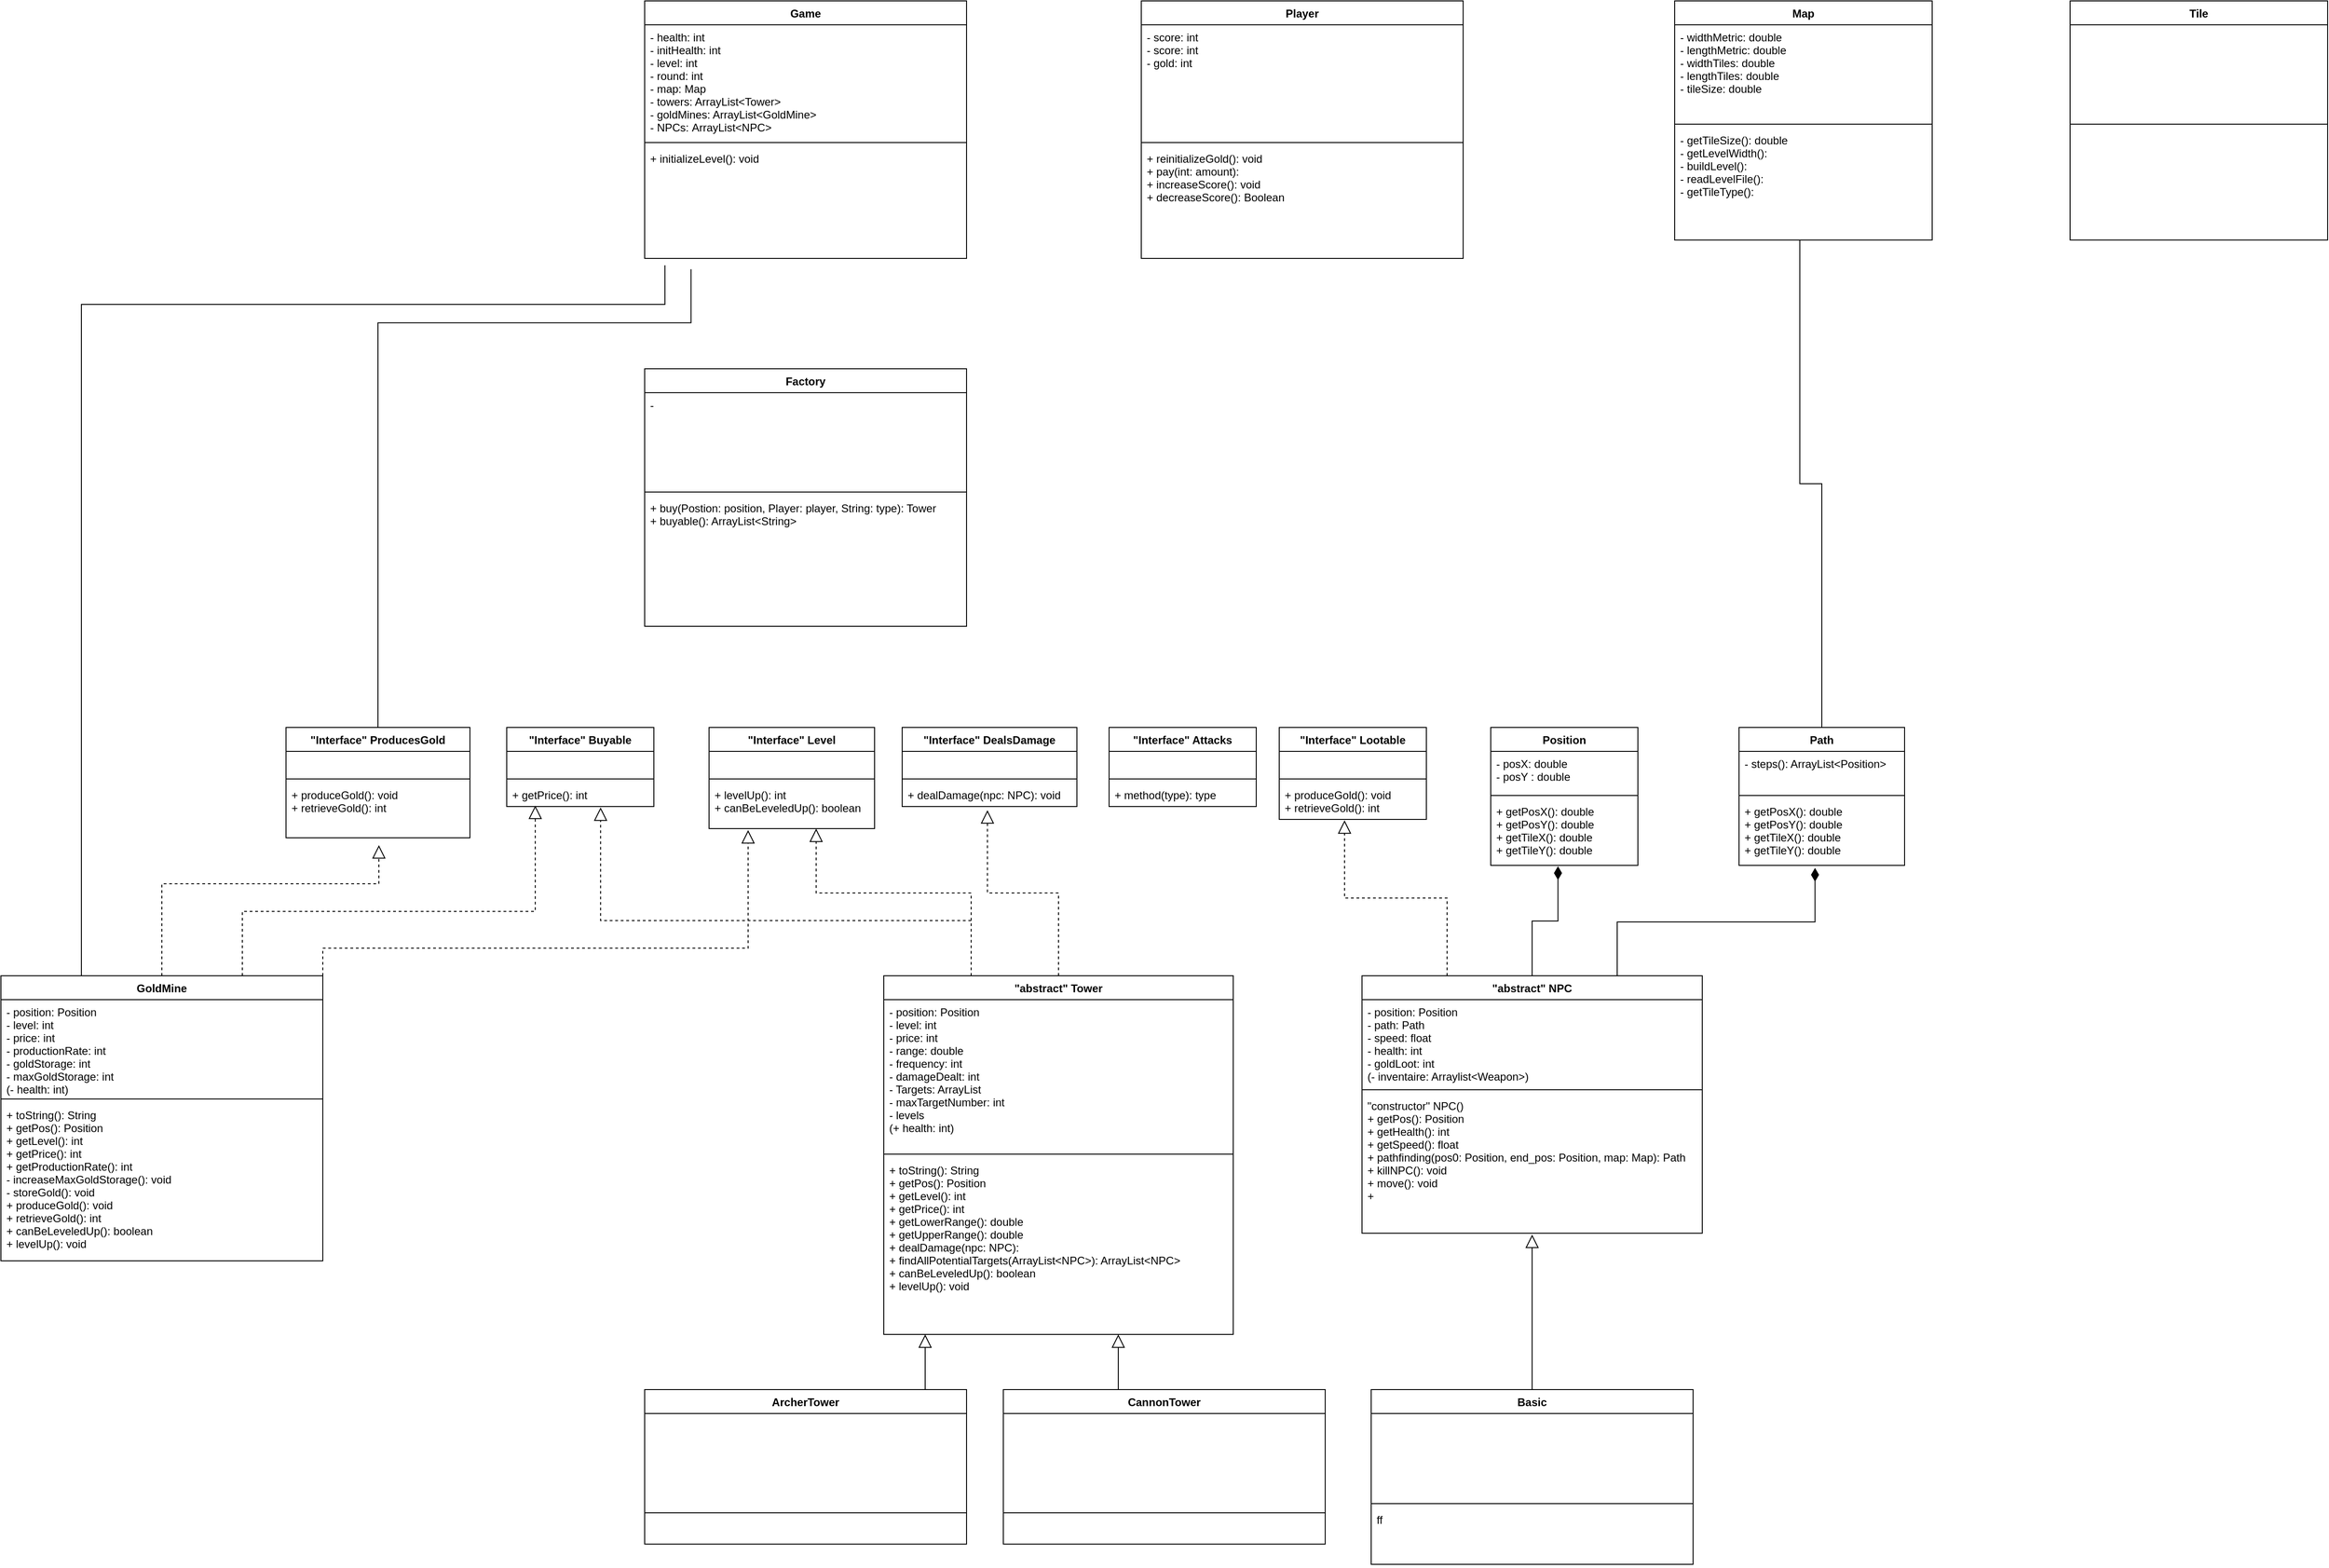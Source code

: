 <mxfile version="12.9.6" type="github">
  <diagram id="NNECZiqNOSkTc29g-7aL" name="Page-1">
    <mxGraphModel dx="4136" dy="3113" grid="1" gridSize="10" guides="1" tooltips="1" connect="1" arrows="1" fold="1" page="0" pageScale="1" pageWidth="827" pageHeight="1169" math="0" shadow="0">
      <root>
        <mxCell id="0" />
        <mxCell id="1" parent="0" />
        <mxCell id="-blke6RGVs8M9DFogeQN-33" style="edgeStyle=elbowEdgeStyle;rounded=0;orthogonalLoop=1;jettySize=auto;html=1;exitX=0.75;exitY=0;exitDx=0;exitDy=0;entryX=0.459;entryY=1.038;entryDx=0;entryDy=0;endArrow=diamondThin;endFill=1;endSize=12;startSize=12;elbow=vertical;entryPerimeter=0;" parent="1" source="-blke6RGVs8M9DFogeQN-1" target="-blke6RGVs8M9DFogeQN-32" edge="1">
          <mxGeometry relative="1" as="geometry" />
        </mxCell>
        <mxCell id="-blke6RGVs8M9DFogeQN-45" value="" style="endArrow=block;html=1;exitX=0.5;exitY=0;exitDx=0;exitDy=0;entryX=0.5;entryY=1.01;entryDx=0;entryDy=0;entryPerimeter=0;endFill=0;edgeStyle=elbowEdgeStyle;elbow=vertical;endSize=12;" parent="1" source="-blke6RGVs8M9DFogeQN-35" target="-blke6RGVs8M9DFogeQN-4" edge="1">
          <mxGeometry width="50" height="50" relative="1" as="geometry">
            <mxPoint x="400" y="320" as="sourcePoint" />
            <mxPoint x="450" y="270" as="targetPoint" />
          </mxGeometry>
        </mxCell>
        <mxCell id="4bugIhrhgZ2t9Fx5-nUz-19" value="" style="endArrow=diamondThin;html=1;entryX=0.457;entryY=1.012;entryDx=0;entryDy=0;endFill=1;entryPerimeter=0;exitX=0.5;exitY=0;exitDx=0;exitDy=0;endSize=12;edgeStyle=elbowEdgeStyle;elbow=vertical;startSize=12;rounded=0;" edge="1" parent="1" source="-blke6RGVs8M9DFogeQN-1" target="-blke6RGVs8M9DFogeQN-28">
          <mxGeometry width="50" height="50" relative="1" as="geometry">
            <mxPoint x="490" y="60" as="sourcePoint" />
            <mxPoint x="800" y="84" as="targetPoint" />
          </mxGeometry>
        </mxCell>
        <mxCell id="4bugIhrhgZ2t9Fx5-nUz-33" value="" style="edgeStyle=elbowEdgeStyle;rounded=0;orthogonalLoop=1;jettySize=auto;html=1;endArrow=none;endFill=0;startArrow=block;startFill=0;endSize=12;startSize=12;" edge="1" parent="1" source="4bugIhrhgZ2t9Fx5-nUz-23" target="4bugIhrhgZ2t9Fx5-nUz-29">
          <mxGeometry relative="1" as="geometry" />
        </mxCell>
        <mxCell id="4bugIhrhgZ2t9Fx5-nUz-38" value="" style="edgeStyle=elbowEdgeStyle;rounded=0;orthogonalLoop=1;jettySize=auto;html=1;startArrow=block;startFill=0;endArrow=none;endFill=0;endSize=12;startSize=12;" edge="1" parent="1" source="4bugIhrhgZ2t9Fx5-nUz-23" target="4bugIhrhgZ2t9Fx5-nUz-34">
          <mxGeometry relative="1" as="geometry" />
        </mxCell>
        <mxCell id="4bugIhrhgZ2t9Fx5-nUz-40" style="edgeStyle=elbowEdgeStyle;rounded=0;orthogonalLoop=1;jettySize=auto;html=1;entryX=0.5;entryY=0;entryDx=0;entryDy=0;startArrow=none;startFill=0;endArrow=none;endFill=0;elbow=vertical;endSize=12;startSize=12;exitX=0.486;exitY=1.002;exitDx=0;exitDy=0;exitPerimeter=0;" edge="1" parent="1" source="4bugIhrhgZ2t9Fx5-nUz-74" target="-blke6RGVs8M9DFogeQN-29">
          <mxGeometry relative="1" as="geometry">
            <mxPoint x="730" y="-106" as="sourcePoint" />
          </mxGeometry>
        </mxCell>
        <mxCell id="4bugIhrhgZ2t9Fx5-nUz-43" style="edgeStyle=elbowEdgeStyle;rounded=0;orthogonalLoop=1;jettySize=auto;html=1;exitX=0.5;exitY=0;exitDx=0;exitDy=0;entryX=0.488;entryY=1.154;entryDx=0;entryDy=0;startArrow=none;startFill=0;endArrow=block;endFill=0;dashed=1;entryPerimeter=0;elbow=vertical;endSize=12;startSize=12;" edge="1" parent="1" source="4bugIhrhgZ2t9Fx5-nUz-23" target="-blke6RGVs8M9DFogeQN-59">
          <mxGeometry relative="1" as="geometry" />
        </mxCell>
        <mxCell id="4bugIhrhgZ2t9Fx5-nUz-50" style="edgeStyle=elbowEdgeStyle;rounded=0;orthogonalLoop=1;jettySize=auto;elbow=vertical;html=1;exitX=0.5;exitY=0;exitDx=0;exitDy=0;entryX=0.505;entryY=1.133;entryDx=0;entryDy=0;entryPerimeter=0;dashed=1;startArrow=none;startFill=0;endArrow=block;endFill=0;endSize=12;" edge="1" parent="1" source="-blke6RGVs8M9DFogeQN-73" target="-blke6RGVs8M9DFogeQN-80">
          <mxGeometry relative="1" as="geometry">
            <Array as="points">
              <mxPoint x="-970" y="-40" />
            </Array>
          </mxGeometry>
        </mxCell>
        <mxCell id="4bugIhrhgZ2t9Fx5-nUz-51" style="edgeStyle=elbowEdgeStyle;rounded=0;orthogonalLoop=1;jettySize=auto;elbow=vertical;html=1;exitX=0.75;exitY=0;exitDx=0;exitDy=0;dashed=1;startArrow=none;startFill=0;endArrow=block;endFill=0;endSize=12;entryX=0.194;entryY=0.962;entryDx=0;entryDy=0;entryPerimeter=0;" edge="1" parent="1" source="-blke6RGVs8M9DFogeQN-73" target="-blke6RGVs8M9DFogeQN-63">
          <mxGeometry relative="1" as="geometry">
            <mxPoint x="-200" y="-25" as="targetPoint" />
            <Array as="points">
              <mxPoint x="-560" y="-10" />
              <mxPoint x="-410" y="-40" />
              <mxPoint x="-200" y="-26" />
            </Array>
          </mxGeometry>
        </mxCell>
        <mxCell id="4bugIhrhgZ2t9Fx5-nUz-52" style="edgeStyle=elbowEdgeStyle;rounded=0;orthogonalLoop=1;jettySize=auto;elbow=vertical;html=1;exitX=0.25;exitY=0;exitDx=0;exitDy=0;entryX=0.444;entryY=1.025;entryDx=0;entryDy=0;entryPerimeter=0;dashed=1;startArrow=none;startFill=0;startSize=12;endArrow=block;endFill=0;endSize=12;strokeWidth=1;" edge="1" parent="1" source="-blke6RGVs8M9DFogeQN-1" target="4bugIhrhgZ2t9Fx5-nUz-4">
          <mxGeometry relative="1" as="geometry" />
        </mxCell>
        <mxCell id="4bugIhrhgZ2t9Fx5-nUz-48" value="" style="endArrow=block;endFill=0;endSize=12;html=1;exitX=0.25;exitY=0;exitDx=0;exitDy=0;entryX=0.638;entryY=1.038;entryDx=0;entryDy=0;entryPerimeter=0;edgeStyle=elbowEdgeStyle;elbow=vertical;rounded=0;dashed=1;strokeWidth=1;" edge="1" parent="1" source="4bugIhrhgZ2t9Fx5-nUz-23" target="-blke6RGVs8M9DFogeQN-63">
          <mxGeometry width="160" relative="1" as="geometry">
            <mxPoint x="-100" y="10" as="sourcePoint" />
            <mxPoint x="3" y="-90" as="targetPoint" />
            <Array as="points">
              <mxPoint x="-240" />
            </Array>
          </mxGeometry>
        </mxCell>
        <mxCell id="-blke6RGVs8M9DFogeQN-25" value="Position" style="swimlane;fontStyle=1;align=center;verticalAlign=top;childLayout=stackLayout;horizontal=1;startSize=26;horizontalStack=0;resizeParent=1;resizeParentMax=0;resizeLast=0;collapsible=1;marginBottom=0;" parent="1" vertex="1">
          <mxGeometry x="440" y="-210" width="160" height="150" as="geometry" />
        </mxCell>
        <mxCell id="-blke6RGVs8M9DFogeQN-26" value="- posX: double&#xa;- posY : double" style="text;strokeColor=none;fillColor=none;align=left;verticalAlign=top;spacingLeft=4;spacingRight=4;overflow=hidden;rotatable=0;points=[[0,0.5],[1,0.5]];portConstraint=eastwest;" parent="-blke6RGVs8M9DFogeQN-25" vertex="1">
          <mxGeometry y="26" width="160" height="44" as="geometry" />
        </mxCell>
        <mxCell id="-blke6RGVs8M9DFogeQN-27" value="" style="line;strokeWidth=1;fillColor=none;align=left;verticalAlign=middle;spacingTop=-1;spacingLeft=3;spacingRight=3;rotatable=0;labelPosition=right;points=[];portConstraint=eastwest;" parent="-blke6RGVs8M9DFogeQN-25" vertex="1">
          <mxGeometry y="70" width="160" height="8" as="geometry" />
        </mxCell>
        <mxCell id="-blke6RGVs8M9DFogeQN-28" value="+ getPosX(): double&#xa;+ getPosY(): double&#xa;+ getTileX(): double&#xa;+ getTileY(): double" style="text;strokeColor=none;fillColor=none;align=left;verticalAlign=top;spacingLeft=4;spacingRight=4;overflow=hidden;rotatable=0;points=[[0,0.5],[1,0.5]];portConstraint=eastwest;" parent="-blke6RGVs8M9DFogeQN-25" vertex="1">
          <mxGeometry y="78" width="160" height="72" as="geometry" />
        </mxCell>
        <mxCell id="4bugIhrhgZ2t9Fx5-nUz-57" style="edgeStyle=elbowEdgeStyle;rounded=0;orthogonalLoop=1;jettySize=auto;elbow=vertical;html=1;exitX=0.25;exitY=0;exitDx=0;exitDy=0;entryX=0.647;entryY=1;entryDx=0;entryDy=0;entryPerimeter=0;dashed=1;startArrow=none;startFill=0;startSize=12;endArrow=block;endFill=0;endSize=12;strokeWidth=1;" edge="1" parent="1" source="4bugIhrhgZ2t9Fx5-nUz-23" target="4bugIhrhgZ2t9Fx5-nUz-56">
          <mxGeometry relative="1" as="geometry">
            <Array as="points">
              <mxPoint x="-250" y="-30" />
              <mxPoint x="-230" y="-50" />
            </Array>
          </mxGeometry>
        </mxCell>
        <mxCell id="4bugIhrhgZ2t9Fx5-nUz-23" value="&quot;abstract&quot; Tower" style="swimlane;fontStyle=1;align=center;verticalAlign=top;childLayout=stackLayout;horizontal=1;startSize=26;horizontalStack=0;resizeParent=1;resizeParentMax=0;resizeLast=0;collapsible=1;marginBottom=0;" vertex="1" parent="1">
          <mxGeometry x="-220" y="60" width="380" height="390" as="geometry" />
        </mxCell>
        <mxCell id="4bugIhrhgZ2t9Fx5-nUz-24" value="- position: Position&#xa;- level: int&#xa;- price: int&#xa;- range: double&#xa;- frequency: int&#xa;- damageDealt: int&#xa;- Targets: ArrayList&#xa;- maxTargetNumber: int&#xa;- levels&#xa;(+ health: int)" style="text;strokeColor=none;fillColor=none;align=left;verticalAlign=top;spacingLeft=4;spacingRight=4;overflow=hidden;rotatable=0;points=[[0,0.5],[1,0.5]];portConstraint=eastwest;" vertex="1" parent="4bugIhrhgZ2t9Fx5-nUz-23">
          <mxGeometry y="26" width="380" height="164" as="geometry" />
        </mxCell>
        <mxCell id="4bugIhrhgZ2t9Fx5-nUz-25" value="" style="line;strokeWidth=1;fillColor=none;align=left;verticalAlign=middle;spacingTop=-1;spacingLeft=3;spacingRight=3;rotatable=0;labelPosition=right;points=[];portConstraint=eastwest;" vertex="1" parent="4bugIhrhgZ2t9Fx5-nUz-23">
          <mxGeometry y="190" width="380" height="8" as="geometry" />
        </mxCell>
        <mxCell id="4bugIhrhgZ2t9Fx5-nUz-26" value="+ toString(): String&#xa;+ getPos(): Position&#xa;+ getLevel(): int&#xa;+ getPrice(): int&#xa;+ getLowerRange(): double&#xa;+ getUpperRange(): double&#xa;+ dealDamage(npc: NPC): &#xa;+ findAllPotentialTargets(ArrayList&lt;NPC&gt;): ArrayList&lt;NPC&gt;&#xa;+ canBeLeveledUp(): boolean&#xa;+ levelUp(): void" style="text;strokeColor=none;fillColor=none;align=left;verticalAlign=top;spacingLeft=4;spacingRight=4;overflow=hidden;rotatable=0;points=[[0,0.5],[1,0.5]];portConstraint=eastwest;" vertex="1" parent="4bugIhrhgZ2t9Fx5-nUz-23">
          <mxGeometry y="198" width="380" height="192" as="geometry" />
        </mxCell>
        <mxCell id="4bugIhrhgZ2t9Fx5-nUz-1" value="&quot;Interface&quot; Lootable" style="swimlane;fontStyle=1;align=center;verticalAlign=top;childLayout=stackLayout;horizontal=1;startSize=26;horizontalStack=0;resizeParent=1;resizeParentMax=0;resizeLast=0;collapsible=1;marginBottom=0;" vertex="1" parent="1">
          <mxGeometry x="210" y="-210" width="160" height="100" as="geometry" />
        </mxCell>
        <mxCell id="4bugIhrhgZ2t9Fx5-nUz-2" value=" " style="text;strokeColor=none;fillColor=none;align=left;verticalAlign=top;spacingLeft=4;spacingRight=4;overflow=hidden;rotatable=0;points=[[0,0.5],[1,0.5]];portConstraint=eastwest;" vertex="1" parent="4bugIhrhgZ2t9Fx5-nUz-1">
          <mxGeometry y="26" width="160" height="26" as="geometry" />
        </mxCell>
        <mxCell id="4bugIhrhgZ2t9Fx5-nUz-3" value="" style="line;strokeWidth=1;fillColor=none;align=left;verticalAlign=middle;spacingTop=-1;spacingLeft=3;spacingRight=3;rotatable=0;labelPosition=right;points=[];portConstraint=eastwest;" vertex="1" parent="4bugIhrhgZ2t9Fx5-nUz-1">
          <mxGeometry y="52" width="160" height="8" as="geometry" />
        </mxCell>
        <mxCell id="4bugIhrhgZ2t9Fx5-nUz-4" value="+ produceGold(): void&#xa;+ retrieveGold(): int" style="text;strokeColor=none;fillColor=none;align=left;verticalAlign=top;spacingLeft=4;spacingRight=4;overflow=hidden;rotatable=0;points=[[0,0.5],[1,0.5]];portConstraint=eastwest;" vertex="1" parent="4bugIhrhgZ2t9Fx5-nUz-1">
          <mxGeometry y="60" width="160" height="40" as="geometry" />
        </mxCell>
        <mxCell id="-blke6RGVs8M9DFogeQN-52" value="&quot;Interface&quot; Attacks" style="swimlane;fontStyle=1;align=center;verticalAlign=top;childLayout=stackLayout;horizontal=1;startSize=26;horizontalStack=0;resizeParent=1;resizeParentMax=0;resizeLast=0;collapsible=1;marginBottom=0;" parent="1" vertex="1">
          <mxGeometry x="25" y="-210" width="160" height="86" as="geometry" />
        </mxCell>
        <mxCell id="-blke6RGVs8M9DFogeQN-53" value=" " style="text;strokeColor=none;fillColor=none;align=left;verticalAlign=top;spacingLeft=4;spacingRight=4;overflow=hidden;rotatable=0;points=[[0,0.5],[1,0.5]];portConstraint=eastwest;" parent="-blke6RGVs8M9DFogeQN-52" vertex="1">
          <mxGeometry y="26" width="160" height="26" as="geometry" />
        </mxCell>
        <mxCell id="-blke6RGVs8M9DFogeQN-54" value="" style="line;strokeWidth=1;fillColor=none;align=left;verticalAlign=middle;spacingTop=-1;spacingLeft=3;spacingRight=3;rotatable=0;labelPosition=right;points=[];portConstraint=eastwest;" parent="-blke6RGVs8M9DFogeQN-52" vertex="1">
          <mxGeometry y="52" width="160" height="8" as="geometry" />
        </mxCell>
        <mxCell id="-blke6RGVs8M9DFogeQN-55" value="+ method(type): type" style="text;strokeColor=none;fillColor=none;align=left;verticalAlign=top;spacingLeft=4;spacingRight=4;overflow=hidden;rotatable=0;points=[[0,0.5],[1,0.5]];portConstraint=eastwest;" parent="-blke6RGVs8M9DFogeQN-52" vertex="1">
          <mxGeometry y="60" width="160" height="26" as="geometry" />
        </mxCell>
        <mxCell id="4bugIhrhgZ2t9Fx5-nUz-29" value="ArcherTower" style="swimlane;fontStyle=1;align=center;verticalAlign=top;childLayout=stackLayout;horizontal=1;startSize=26;horizontalStack=0;resizeParent=1;resizeParentMax=0;resizeLast=0;collapsible=1;marginBottom=0;" vertex="1" parent="1">
          <mxGeometry x="-480" y="510" width="350" height="168" as="geometry" />
        </mxCell>
        <mxCell id="4bugIhrhgZ2t9Fx5-nUz-30" value=" " style="text;strokeColor=none;fillColor=none;align=left;verticalAlign=top;spacingLeft=4;spacingRight=4;overflow=hidden;rotatable=0;points=[[0,0.5],[1,0.5]];portConstraint=eastwest;" vertex="1" parent="4bugIhrhgZ2t9Fx5-nUz-29">
          <mxGeometry y="26" width="350" height="104" as="geometry" />
        </mxCell>
        <mxCell id="4bugIhrhgZ2t9Fx5-nUz-31" value="" style="line;strokeWidth=1;fillColor=none;align=left;verticalAlign=middle;spacingTop=-1;spacingLeft=3;spacingRight=3;rotatable=0;labelPosition=right;points=[];portConstraint=eastwest;" vertex="1" parent="4bugIhrhgZ2t9Fx5-nUz-29">
          <mxGeometry y="130" width="350" height="8" as="geometry" />
        </mxCell>
        <mxCell id="4bugIhrhgZ2t9Fx5-nUz-32" value=" " style="text;strokeColor=none;fillColor=none;align=left;verticalAlign=top;spacingLeft=4;spacingRight=4;overflow=hidden;rotatable=0;points=[[0,0.5],[1,0.5]];portConstraint=eastwest;" vertex="1" parent="4bugIhrhgZ2t9Fx5-nUz-29">
          <mxGeometry y="138" width="350" height="30" as="geometry" />
        </mxCell>
        <mxCell id="4bugIhrhgZ2t9Fx5-nUz-34" value="CannonTower" style="swimlane;fontStyle=1;align=center;verticalAlign=top;childLayout=stackLayout;horizontal=1;startSize=26;horizontalStack=0;resizeParent=1;resizeParentMax=0;resizeLast=0;collapsible=1;marginBottom=0;" vertex="1" parent="1">
          <mxGeometry x="-90" y="510" width="350" height="168" as="geometry" />
        </mxCell>
        <mxCell id="4bugIhrhgZ2t9Fx5-nUz-35" value=" " style="text;strokeColor=none;fillColor=none;align=left;verticalAlign=top;spacingLeft=4;spacingRight=4;overflow=hidden;rotatable=0;points=[[0,0.5],[1,0.5]];portConstraint=eastwest;" vertex="1" parent="4bugIhrhgZ2t9Fx5-nUz-34">
          <mxGeometry y="26" width="350" height="104" as="geometry" />
        </mxCell>
        <mxCell id="4bugIhrhgZ2t9Fx5-nUz-36" value="" style="line;strokeWidth=1;fillColor=none;align=left;verticalAlign=middle;spacingTop=-1;spacingLeft=3;spacingRight=3;rotatable=0;labelPosition=right;points=[];portConstraint=eastwest;" vertex="1" parent="4bugIhrhgZ2t9Fx5-nUz-34">
          <mxGeometry y="130" width="350" height="8" as="geometry" />
        </mxCell>
        <mxCell id="4bugIhrhgZ2t9Fx5-nUz-37" value=" " style="text;strokeColor=none;fillColor=none;align=left;verticalAlign=top;spacingLeft=4;spacingRight=4;overflow=hidden;rotatable=0;points=[[0,0.5],[1,0.5]];portConstraint=eastwest;" vertex="1" parent="4bugIhrhgZ2t9Fx5-nUz-34">
          <mxGeometry y="138" width="350" height="30" as="geometry" />
        </mxCell>
        <mxCell id="4bugIhrhgZ2t9Fx5-nUz-63" style="edgeStyle=elbowEdgeStyle;rounded=0;orthogonalLoop=1;jettySize=auto;elbow=vertical;html=1;exitX=0.5;exitY=0;exitDx=0;exitDy=0;entryX=0.144;entryY=1.096;entryDx=0;entryDy=0;entryPerimeter=0;startArrow=none;startFill=0;startSize=12;endArrow=none;endFill=0;endSize=12;strokeWidth=1;" edge="1" parent="1" source="-blke6RGVs8M9DFogeQN-77" target="-blke6RGVs8M9DFogeQN-88">
          <mxGeometry relative="1" as="geometry">
            <Array as="points">
              <mxPoint x="-610" y="-650" />
              <mxPoint x="-600" y="-580" />
            </Array>
          </mxGeometry>
        </mxCell>
        <mxCell id="-blke6RGVs8M9DFogeQN-77" value="&quot;Interface&quot; ProducesGold" style="swimlane;fontStyle=1;align=center;verticalAlign=top;childLayout=stackLayout;horizontal=1;startSize=26;horizontalStack=0;resizeParent=1;resizeParentMax=0;resizeLast=0;collapsible=1;marginBottom=0;" parent="1" vertex="1">
          <mxGeometry x="-870" y="-210" width="200" height="120" as="geometry" />
        </mxCell>
        <mxCell id="-blke6RGVs8M9DFogeQN-78" value=" " style="text;strokeColor=none;fillColor=none;align=left;verticalAlign=top;spacingLeft=4;spacingRight=4;overflow=hidden;rotatable=0;points=[[0,0.5],[1,0.5]];portConstraint=eastwest;" parent="-blke6RGVs8M9DFogeQN-77" vertex="1">
          <mxGeometry y="26" width="200" height="26" as="geometry" />
        </mxCell>
        <mxCell id="-blke6RGVs8M9DFogeQN-79" value="" style="line;strokeWidth=1;fillColor=none;align=left;verticalAlign=middle;spacingTop=-1;spacingLeft=3;spacingRight=3;rotatable=0;labelPosition=right;points=[];portConstraint=eastwest;" parent="-blke6RGVs8M9DFogeQN-77" vertex="1">
          <mxGeometry y="52" width="200" height="8" as="geometry" />
        </mxCell>
        <mxCell id="-blke6RGVs8M9DFogeQN-80" value="+ produceGold(): void&#xa;+ retrieveGold(): int" style="text;strokeColor=none;fillColor=none;align=left;verticalAlign=top;spacingLeft=4;spacingRight=4;overflow=hidden;rotatable=0;points=[[0,0.5],[1,0.5]];portConstraint=eastwest;" parent="-blke6RGVs8M9DFogeQN-77" vertex="1">
          <mxGeometry y="60" width="200" height="60" as="geometry" />
        </mxCell>
        <mxCell id="-blke6RGVs8M9DFogeQN-60" value="&quot;Interface&quot; Buyable" style="swimlane;fontStyle=1;align=center;verticalAlign=top;childLayout=stackLayout;horizontal=1;startSize=26;horizontalStack=0;resizeParent=1;resizeParentMax=0;resizeLast=0;collapsible=1;marginBottom=0;" parent="1" vertex="1">
          <mxGeometry x="-630" y="-210" width="160" height="86" as="geometry" />
        </mxCell>
        <mxCell id="-blke6RGVs8M9DFogeQN-61" value=" " style="text;strokeColor=none;fillColor=none;align=left;verticalAlign=top;spacingLeft=4;spacingRight=4;overflow=hidden;rotatable=0;points=[[0,0.5],[1,0.5]];portConstraint=eastwest;" parent="-blke6RGVs8M9DFogeQN-60" vertex="1">
          <mxGeometry y="26" width="160" height="26" as="geometry" />
        </mxCell>
        <mxCell id="-blke6RGVs8M9DFogeQN-62" value="" style="line;strokeWidth=1;fillColor=none;align=left;verticalAlign=middle;spacingTop=-1;spacingLeft=3;spacingRight=3;rotatable=0;labelPosition=right;points=[];portConstraint=eastwest;" parent="-blke6RGVs8M9DFogeQN-60" vertex="1">
          <mxGeometry y="52" width="160" height="8" as="geometry" />
        </mxCell>
        <mxCell id="-blke6RGVs8M9DFogeQN-63" value="+ getPrice(): int" style="text;strokeColor=none;fillColor=none;align=left;verticalAlign=top;spacingLeft=4;spacingRight=4;overflow=hidden;rotatable=0;points=[[0,0.5],[1,0.5]];portConstraint=eastwest;" parent="-blke6RGVs8M9DFogeQN-60" vertex="1">
          <mxGeometry y="60" width="160" height="26" as="geometry" />
        </mxCell>
        <mxCell id="4bugIhrhgZ2t9Fx5-nUz-58" style="edgeStyle=elbowEdgeStyle;rounded=0;orthogonalLoop=1;jettySize=auto;elbow=vertical;html=1;exitX=1;exitY=0;exitDx=0;exitDy=0;entryX=0.236;entryY=1.032;entryDx=0;entryDy=0;entryPerimeter=0;dashed=1;startArrow=none;startFill=0;startSize=12;endArrow=block;endFill=0;endSize=12;strokeWidth=1;" edge="1" parent="1" source="-blke6RGVs8M9DFogeQN-73" target="4bugIhrhgZ2t9Fx5-nUz-56">
          <mxGeometry relative="1" as="geometry">
            <Array as="points">
              <mxPoint x="-460" y="30" />
            </Array>
          </mxGeometry>
        </mxCell>
        <mxCell id="4bugIhrhgZ2t9Fx5-nUz-64" style="edgeStyle=elbowEdgeStyle;rounded=0;orthogonalLoop=1;jettySize=auto;elbow=vertical;html=1;entryX=0.063;entryY=1.061;entryDx=0;entryDy=0;entryPerimeter=0;startArrow=none;startFill=0;startSize=12;endArrow=none;endFill=0;endSize=12;strokeWidth=1;exitX=0.25;exitY=0;exitDx=0;exitDy=0;" edge="1" parent="1" source="-blke6RGVs8M9DFogeQN-73" target="-blke6RGVs8M9DFogeQN-88">
          <mxGeometry relative="1" as="geometry">
            <mxPoint x="-1050" y="50" as="sourcePoint" />
            <Array as="points">
              <mxPoint x="-610" y="-670" />
              <mxPoint x="-610" y="-610" />
              <mxPoint x="-820" y="-380" />
              <mxPoint x="-330" y="-310" />
              <mxPoint x="-360" y="-290" />
              <mxPoint x="-650" y="-240" />
              <mxPoint x="-450" y="-270" />
            </Array>
          </mxGeometry>
        </mxCell>
        <mxCell id="4bugIhrhgZ2t9Fx5-nUz-53" value="&quot;Interface&quot; Level" style="swimlane;fontStyle=1;align=center;verticalAlign=top;childLayout=stackLayout;horizontal=1;startSize=26;horizontalStack=0;resizeParent=1;resizeParentMax=0;resizeLast=0;collapsible=1;marginBottom=0;" vertex="1" parent="1">
          <mxGeometry x="-410" y="-210" width="180" height="110" as="geometry" />
        </mxCell>
        <mxCell id="4bugIhrhgZ2t9Fx5-nUz-54" value=" " style="text;strokeColor=none;fillColor=none;align=left;verticalAlign=top;spacingLeft=4;spacingRight=4;overflow=hidden;rotatable=0;points=[[0,0.5],[1,0.5]];portConstraint=eastwest;" vertex="1" parent="4bugIhrhgZ2t9Fx5-nUz-53">
          <mxGeometry y="26" width="180" height="26" as="geometry" />
        </mxCell>
        <mxCell id="4bugIhrhgZ2t9Fx5-nUz-55" value="" style="line;strokeWidth=1;fillColor=none;align=left;verticalAlign=middle;spacingTop=-1;spacingLeft=3;spacingRight=3;rotatable=0;labelPosition=right;points=[];portConstraint=eastwest;" vertex="1" parent="4bugIhrhgZ2t9Fx5-nUz-53">
          <mxGeometry y="52" width="180" height="8" as="geometry" />
        </mxCell>
        <mxCell id="4bugIhrhgZ2t9Fx5-nUz-56" value="+ levelUp(): int&#xa;+ canBeLeveledUp(): boolean" style="text;strokeColor=none;fillColor=none;align=left;verticalAlign=top;spacingLeft=4;spacingRight=4;overflow=hidden;rotatable=0;points=[[0,0.5],[1,0.5]];portConstraint=eastwest;" vertex="1" parent="4bugIhrhgZ2t9Fx5-nUz-53">
          <mxGeometry y="60" width="180" height="50" as="geometry" />
        </mxCell>
        <mxCell id="-blke6RGVs8M9DFogeQN-73" value="GoldMine" style="swimlane;fontStyle=1;align=center;verticalAlign=top;childLayout=stackLayout;horizontal=1;startSize=26;horizontalStack=0;resizeParent=1;resizeParentMax=0;resizeLast=0;collapsible=1;marginBottom=0;" parent="1" vertex="1">
          <mxGeometry x="-1180" y="60" width="350" height="310" as="geometry" />
        </mxCell>
        <mxCell id="-blke6RGVs8M9DFogeQN-74" value="- position: Position&#xa;- level: int&#xa;- price: int&#xa;- productionRate: int&#xa;- goldStorage: int&#xa;- maxGoldStorage: int&#xa;(- health: int)" style="text;strokeColor=none;fillColor=none;align=left;verticalAlign=top;spacingLeft=4;spacingRight=4;overflow=hidden;rotatable=0;points=[[0,0.5],[1,0.5]];portConstraint=eastwest;" parent="-blke6RGVs8M9DFogeQN-73" vertex="1">
          <mxGeometry y="26" width="350" height="104" as="geometry" />
        </mxCell>
        <mxCell id="-blke6RGVs8M9DFogeQN-75" value="" style="line;strokeWidth=1;fillColor=none;align=left;verticalAlign=middle;spacingTop=-1;spacingLeft=3;spacingRight=3;rotatable=0;labelPosition=right;points=[];portConstraint=eastwest;" parent="-blke6RGVs8M9DFogeQN-73" vertex="1">
          <mxGeometry y="130" width="350" height="8" as="geometry" />
        </mxCell>
        <mxCell id="-blke6RGVs8M9DFogeQN-76" value="+ toString(): String&#xa;+ getPos(): Position&#xa;+ getLevel(): int&#xa;+ getPrice(): int&#xa;+ getProductionRate(): int&#xa;- increaseMaxGoldStorage(): void&#xa;- storeGold(): void&#xa;+ produceGold(): void&#xa;+ retrieveGold(): int&#xa;+ canBeLeveledUp(): boolean&#xa;+ levelUp(): void" style="text;strokeColor=none;fillColor=none;align=left;verticalAlign=top;spacingLeft=4;spacingRight=4;overflow=hidden;rotatable=0;points=[[0,0.5],[1,0.5]];portConstraint=eastwest;" parent="-blke6RGVs8M9DFogeQN-73" vertex="1">
          <mxGeometry y="138" width="350" height="172" as="geometry" />
        </mxCell>
        <mxCell id="-blke6RGVs8M9DFogeQN-1" value="&quot;abstract&quot; NPC" style="swimlane;fontStyle=1;align=center;verticalAlign=top;childLayout=stackLayout;horizontal=1;startSize=26;horizontalStack=0;resizeParent=1;resizeParentMax=0;resizeLast=0;collapsible=1;marginBottom=0;" parent="1" vertex="1">
          <mxGeometry x="300" y="60" width="370" height="280" as="geometry">
            <mxRectangle x="300" y="70" width="120" height="26" as="alternateBounds" />
          </mxGeometry>
        </mxCell>
        <mxCell id="-blke6RGVs8M9DFogeQN-2" value="- position: Position&#xa;- path: Path&#xa;- speed: float&#xa;- health: int&#xa;- goldLoot: int&#xa;(- inventaire: Arraylist&lt;Weapon&gt;)&#xa;" style="text;strokeColor=none;fillColor=none;align=left;verticalAlign=top;spacingLeft=4;spacingRight=4;overflow=hidden;rotatable=0;points=[[0,0.5],[1,0.5]];portConstraint=eastwest;" parent="-blke6RGVs8M9DFogeQN-1" vertex="1">
          <mxGeometry y="26" width="370" height="94" as="geometry" />
        </mxCell>
        <mxCell id="-blke6RGVs8M9DFogeQN-3" value="" style="line;strokeWidth=1;fillColor=none;align=left;verticalAlign=middle;spacingTop=-1;spacingLeft=3;spacingRight=3;rotatable=0;labelPosition=right;points=[];portConstraint=eastwest;" parent="-blke6RGVs8M9DFogeQN-1" vertex="1">
          <mxGeometry y="120" width="370" height="8" as="geometry" />
        </mxCell>
        <mxCell id="-blke6RGVs8M9DFogeQN-4" value="&quot;constructor&quot; NPC()&#xa;+ getPos(): Position&#xa;+ getHealth(): int&#xa;+ getSpeed(): float&#xa;+ pathfinding(pos0: Position, end_pos: Position, map: Map): Path&#xa;+ killNPC(): void&#xa;+ move(): void&#xa;+ " style="text;strokeColor=none;fillColor=none;align=left;verticalAlign=top;spacingLeft=4;spacingRight=4;overflow=hidden;rotatable=0;points=[[0,0.5],[1,0.5]];portConstraint=eastwest;" parent="-blke6RGVs8M9DFogeQN-1" vertex="1">
          <mxGeometry y="128" width="370" height="152" as="geometry" />
        </mxCell>
        <mxCell id="-blke6RGVs8M9DFogeQN-35" value="Basic" style="swimlane;fontStyle=1;align=center;verticalAlign=top;childLayout=stackLayout;horizontal=1;startSize=26;horizontalStack=0;resizeParent=1;resizeParentMax=0;resizeLast=0;collapsible=1;marginBottom=0;" parent="1" vertex="1">
          <mxGeometry x="310" y="510" width="350" height="190" as="geometry" />
        </mxCell>
        <mxCell id="-blke6RGVs8M9DFogeQN-36" value="&#xa;" style="text;strokeColor=none;fillColor=none;align=left;verticalAlign=top;spacingLeft=4;spacingRight=4;overflow=hidden;rotatable=0;points=[[0,0.5],[1,0.5]];portConstraint=eastwest;" parent="-blke6RGVs8M9DFogeQN-35" vertex="1">
          <mxGeometry y="26" width="350" height="94" as="geometry" />
        </mxCell>
        <mxCell id="-blke6RGVs8M9DFogeQN-37" value="" style="line;strokeWidth=1;fillColor=none;align=left;verticalAlign=middle;spacingTop=-1;spacingLeft=3;spacingRight=3;rotatable=0;labelPosition=right;points=[];portConstraint=eastwest;" parent="-blke6RGVs8M9DFogeQN-35" vertex="1">
          <mxGeometry y="120" width="350" height="8" as="geometry" />
        </mxCell>
        <mxCell id="-blke6RGVs8M9DFogeQN-38" value="ff" style="text;strokeColor=none;fillColor=none;align=left;verticalAlign=top;spacingLeft=4;spacingRight=4;overflow=hidden;rotatable=0;points=[[0,0.5],[1,0.5]];portConstraint=eastwest;" parent="-blke6RGVs8M9DFogeQN-35" vertex="1">
          <mxGeometry y="128" width="350" height="62" as="geometry" />
        </mxCell>
        <mxCell id="-blke6RGVs8M9DFogeQN-85" value="Game" style="swimlane;fontStyle=1;align=center;verticalAlign=top;childLayout=stackLayout;horizontal=1;startSize=26;horizontalStack=0;resizeParent=1;resizeParentMax=0;resizeLast=0;collapsible=1;marginBottom=0;" parent="1" vertex="1">
          <mxGeometry x="-480" y="-1000" width="350" height="280" as="geometry" />
        </mxCell>
        <mxCell id="-blke6RGVs8M9DFogeQN-86" value="- health: int&#xa;- initHealth: int&#xa;- level: int&#xa;- round: int&#xa;- map: Map&#xa;- towers: ArrayList&lt;Tower&gt;&#xa;- goldMines: ArrayList&lt;GoldMine&gt;&#xa;- NPCs: ArrayList&lt;NPC&gt;" style="text;strokeColor=none;fillColor=none;align=left;verticalAlign=top;spacingLeft=4;spacingRight=4;overflow=hidden;rotatable=0;points=[[0,0.5],[1,0.5]];portConstraint=eastwest;" parent="-blke6RGVs8M9DFogeQN-85" vertex="1">
          <mxGeometry y="26" width="350" height="124" as="geometry" />
        </mxCell>
        <mxCell id="-blke6RGVs8M9DFogeQN-87" value="" style="line;strokeWidth=1;fillColor=none;align=left;verticalAlign=middle;spacingTop=-1;spacingLeft=3;spacingRight=3;rotatable=0;labelPosition=right;points=[];portConstraint=eastwest;" parent="-blke6RGVs8M9DFogeQN-85" vertex="1">
          <mxGeometry y="150" width="350" height="8" as="geometry" />
        </mxCell>
        <mxCell id="-blke6RGVs8M9DFogeQN-88" value="+ initializeLevel(): void" style="text;strokeColor=none;fillColor=none;align=left;verticalAlign=top;spacingLeft=4;spacingRight=4;overflow=hidden;rotatable=0;points=[[0,0.5],[1,0.5]];portConstraint=eastwest;" parent="-blke6RGVs8M9DFogeQN-85" vertex="1">
          <mxGeometry y="158" width="350" height="122" as="geometry" />
        </mxCell>
        <mxCell id="4bugIhrhgZ2t9Fx5-nUz-67" value="Factory" style="swimlane;fontStyle=1;align=center;verticalAlign=top;childLayout=stackLayout;horizontal=1;startSize=26;horizontalStack=0;resizeParent=1;resizeParentMax=0;resizeLast=0;collapsible=1;marginBottom=0;" vertex="1" parent="1">
          <mxGeometry x="-480" y="-600" width="350" height="280" as="geometry" />
        </mxCell>
        <mxCell id="4bugIhrhgZ2t9Fx5-nUz-68" value="- " style="text;strokeColor=none;fillColor=none;align=left;verticalAlign=top;spacingLeft=4;spacingRight=4;overflow=hidden;rotatable=0;points=[[0,0.5],[1,0.5]];portConstraint=eastwest;" vertex="1" parent="4bugIhrhgZ2t9Fx5-nUz-67">
          <mxGeometry y="26" width="350" height="104" as="geometry" />
        </mxCell>
        <mxCell id="4bugIhrhgZ2t9Fx5-nUz-69" value="" style="line;strokeWidth=1;fillColor=none;align=left;verticalAlign=middle;spacingTop=-1;spacingLeft=3;spacingRight=3;rotatable=0;labelPosition=right;points=[];portConstraint=eastwest;" vertex="1" parent="4bugIhrhgZ2t9Fx5-nUz-67">
          <mxGeometry y="130" width="350" height="8" as="geometry" />
        </mxCell>
        <mxCell id="4bugIhrhgZ2t9Fx5-nUz-70" value="+ buy(Postion: position, Player: player, String: type): Tower&#xa;+ buyable(): ArrayList&lt;String&gt;" style="text;strokeColor=none;fillColor=none;align=left;verticalAlign=top;spacingLeft=4;spacingRight=4;overflow=hidden;rotatable=0;points=[[0,0.5],[1,0.5]];portConstraint=eastwest;" vertex="1" parent="4bugIhrhgZ2t9Fx5-nUz-67">
          <mxGeometry y="138" width="350" height="142" as="geometry" />
        </mxCell>
        <mxCell id="4bugIhrhgZ2t9Fx5-nUz-59" value="Player" style="swimlane;fontStyle=1;align=center;verticalAlign=top;childLayout=stackLayout;horizontal=1;startSize=26;horizontalStack=0;resizeParent=1;resizeParentMax=0;resizeLast=0;collapsible=1;marginBottom=0;" vertex="1" parent="1">
          <mxGeometry x="60" y="-1000" width="350" height="280" as="geometry" />
        </mxCell>
        <mxCell id="4bugIhrhgZ2t9Fx5-nUz-60" value="- score: int&#xa;- score: int&#xa;- gold: int" style="text;strokeColor=none;fillColor=none;align=left;verticalAlign=top;spacingLeft=4;spacingRight=4;overflow=hidden;rotatable=0;points=[[0,0.5],[1,0.5]];portConstraint=eastwest;" vertex="1" parent="4bugIhrhgZ2t9Fx5-nUz-59">
          <mxGeometry y="26" width="350" height="124" as="geometry" />
        </mxCell>
        <mxCell id="4bugIhrhgZ2t9Fx5-nUz-61" value="" style="line;strokeWidth=1;fillColor=none;align=left;verticalAlign=middle;spacingTop=-1;spacingLeft=3;spacingRight=3;rotatable=0;labelPosition=right;points=[];portConstraint=eastwest;" vertex="1" parent="4bugIhrhgZ2t9Fx5-nUz-59">
          <mxGeometry y="150" width="350" height="8" as="geometry" />
        </mxCell>
        <mxCell id="4bugIhrhgZ2t9Fx5-nUz-62" value="+ reinitializeGold(): void&#xa;+ pay(int: amount): &#xa;+ increaseScore(): void&#xa;+ decreaseScore(): Boolean" style="text;strokeColor=none;fillColor=none;align=left;verticalAlign=top;spacingLeft=4;spacingRight=4;overflow=hidden;rotatable=0;points=[[0,0.5],[1,0.5]];portConstraint=eastwest;" vertex="1" parent="4bugIhrhgZ2t9Fx5-nUz-59">
          <mxGeometry y="158" width="350" height="122" as="geometry" />
        </mxCell>
        <mxCell id="-blke6RGVs8M9DFogeQN-29" value="Path" style="swimlane;fontStyle=1;align=center;verticalAlign=top;childLayout=stackLayout;horizontal=1;startSize=26;horizontalStack=0;resizeParent=1;resizeParentMax=0;resizeLast=0;collapsible=1;marginBottom=0;" parent="1" vertex="1">
          <mxGeometry x="710" y="-210" width="180" height="150" as="geometry" />
        </mxCell>
        <mxCell id="-blke6RGVs8M9DFogeQN-30" value="- steps(): ArrayList&lt;Position&gt;" style="text;strokeColor=none;fillColor=none;align=left;verticalAlign=top;spacingLeft=4;spacingRight=4;overflow=hidden;rotatable=0;points=[[0,0.5],[1,0.5]];portConstraint=eastwest;" parent="-blke6RGVs8M9DFogeQN-29" vertex="1">
          <mxGeometry y="26" width="180" height="44" as="geometry" />
        </mxCell>
        <mxCell id="-blke6RGVs8M9DFogeQN-31" value="" style="line;strokeWidth=1;fillColor=none;align=left;verticalAlign=middle;spacingTop=-1;spacingLeft=3;spacingRight=3;rotatable=0;labelPosition=right;points=[];portConstraint=eastwest;" parent="-blke6RGVs8M9DFogeQN-29" vertex="1">
          <mxGeometry y="70" width="180" height="8" as="geometry" />
        </mxCell>
        <mxCell id="-blke6RGVs8M9DFogeQN-32" value="+ getPosX(): double&#xa;+ getPosY(): double&#xa;+ getTileX(): double&#xa;+ getTileY(): double" style="text;strokeColor=none;fillColor=none;align=left;verticalAlign=top;spacingLeft=4;spacingRight=4;overflow=hidden;rotatable=0;points=[[0,0.5],[1,0.5]];portConstraint=eastwest;" parent="-blke6RGVs8M9DFogeQN-29" vertex="1">
          <mxGeometry y="78" width="180" height="72" as="geometry" />
        </mxCell>
        <mxCell id="-blke6RGVs8M9DFogeQN-56" value="&quot;Interface&quot; DealsDamage" style="swimlane;fontStyle=1;align=center;verticalAlign=top;childLayout=stackLayout;horizontal=1;startSize=26;horizontalStack=0;resizeParent=1;resizeParentMax=0;resizeLast=0;collapsible=1;marginBottom=0;" parent="1" vertex="1">
          <mxGeometry x="-200" y="-210" width="190" height="86" as="geometry" />
        </mxCell>
        <mxCell id="-blke6RGVs8M9DFogeQN-57" value=" " style="text;strokeColor=none;fillColor=none;align=left;verticalAlign=top;spacingLeft=4;spacingRight=4;overflow=hidden;rotatable=0;points=[[0,0.5],[1,0.5]];portConstraint=eastwest;" parent="-blke6RGVs8M9DFogeQN-56" vertex="1">
          <mxGeometry y="26" width="190" height="26" as="geometry" />
        </mxCell>
        <mxCell id="-blke6RGVs8M9DFogeQN-58" value="" style="line;strokeWidth=1;fillColor=none;align=left;verticalAlign=middle;spacingTop=-1;spacingLeft=3;spacingRight=3;rotatable=0;labelPosition=right;points=[];portConstraint=eastwest;" parent="-blke6RGVs8M9DFogeQN-56" vertex="1">
          <mxGeometry y="52" width="190" height="8" as="geometry" />
        </mxCell>
        <mxCell id="-blke6RGVs8M9DFogeQN-59" value="+ dealDamage(npc: NPC): void" style="text;strokeColor=none;fillColor=none;align=left;verticalAlign=top;spacingLeft=4;spacingRight=4;overflow=hidden;rotatable=0;points=[[0,0.5],[1,0.5]];portConstraint=eastwest;" parent="-blke6RGVs8M9DFogeQN-56" vertex="1">
          <mxGeometry y="60" width="190" height="26" as="geometry" />
        </mxCell>
        <mxCell id="4bugIhrhgZ2t9Fx5-nUz-71" value="Map" style="swimlane;fontStyle=1;align=center;verticalAlign=top;childLayout=stackLayout;horizontal=1;startSize=26;horizontalStack=0;resizeParent=1;resizeParentMax=0;resizeLast=0;collapsible=1;marginBottom=0;" vertex="1" parent="1">
          <mxGeometry x="640" y="-1000" width="280" height="260" as="geometry" />
        </mxCell>
        <mxCell id="4bugIhrhgZ2t9Fx5-nUz-72" value="- widthMetric: double&#xa;- lengthMetric: double&#xa;- widthTiles: double&#xa;- lengthTiles: double&#xa;- tileSize: double" style="text;strokeColor=none;fillColor=none;align=left;verticalAlign=top;spacingLeft=4;spacingRight=4;overflow=hidden;rotatable=0;points=[[0,0.5],[1,0.5]];portConstraint=eastwest;" vertex="1" parent="4bugIhrhgZ2t9Fx5-nUz-71">
          <mxGeometry y="26" width="280" height="104" as="geometry" />
        </mxCell>
        <mxCell id="4bugIhrhgZ2t9Fx5-nUz-73" value="" style="line;strokeWidth=1;fillColor=none;align=left;verticalAlign=middle;spacingTop=-1;spacingLeft=3;spacingRight=3;rotatable=0;labelPosition=right;points=[];portConstraint=eastwest;" vertex="1" parent="4bugIhrhgZ2t9Fx5-nUz-71">
          <mxGeometry y="130" width="280" height="8" as="geometry" />
        </mxCell>
        <mxCell id="4bugIhrhgZ2t9Fx5-nUz-74" value="- getTileSize(): double&#xa;- getLevelWidth():&#xa;- buildLevel(): &#xa;- readLevelFile(): &#xa;- getTileType():" style="text;strokeColor=none;fillColor=none;align=left;verticalAlign=top;spacingLeft=4;spacingRight=4;overflow=hidden;rotatable=0;points=[[0,0.5],[1,0.5]];portConstraint=eastwest;" vertex="1" parent="4bugIhrhgZ2t9Fx5-nUz-71">
          <mxGeometry y="138" width="280" height="122" as="geometry" />
        </mxCell>
        <mxCell id="4bugIhrhgZ2t9Fx5-nUz-75" value="Tile" style="swimlane;fontStyle=1;align=center;verticalAlign=top;childLayout=stackLayout;horizontal=1;startSize=26;horizontalStack=0;resizeParent=1;resizeParentMax=0;resizeLast=0;collapsible=1;marginBottom=0;" vertex="1" parent="1">
          <mxGeometry x="1070" y="-1000" width="280" height="260" as="geometry" />
        </mxCell>
        <mxCell id="4bugIhrhgZ2t9Fx5-nUz-76" value=" " style="text;strokeColor=none;fillColor=none;align=left;verticalAlign=top;spacingLeft=4;spacingRight=4;overflow=hidden;rotatable=0;points=[[0,0.5],[1,0.5]];portConstraint=eastwest;" vertex="1" parent="4bugIhrhgZ2t9Fx5-nUz-75">
          <mxGeometry y="26" width="280" height="104" as="geometry" />
        </mxCell>
        <mxCell id="4bugIhrhgZ2t9Fx5-nUz-77" value="" style="line;strokeWidth=1;fillColor=none;align=left;verticalAlign=middle;spacingTop=-1;spacingLeft=3;spacingRight=3;rotatable=0;labelPosition=right;points=[];portConstraint=eastwest;" vertex="1" parent="4bugIhrhgZ2t9Fx5-nUz-75">
          <mxGeometry y="130" width="280" height="8" as="geometry" />
        </mxCell>
        <mxCell id="4bugIhrhgZ2t9Fx5-nUz-78" value=" " style="text;strokeColor=none;fillColor=none;align=left;verticalAlign=top;spacingLeft=4;spacingRight=4;overflow=hidden;rotatable=0;points=[[0,0.5],[1,0.5]];portConstraint=eastwest;" vertex="1" parent="4bugIhrhgZ2t9Fx5-nUz-75">
          <mxGeometry y="138" width="280" height="122" as="geometry" />
        </mxCell>
      </root>
    </mxGraphModel>
  </diagram>
</mxfile>
